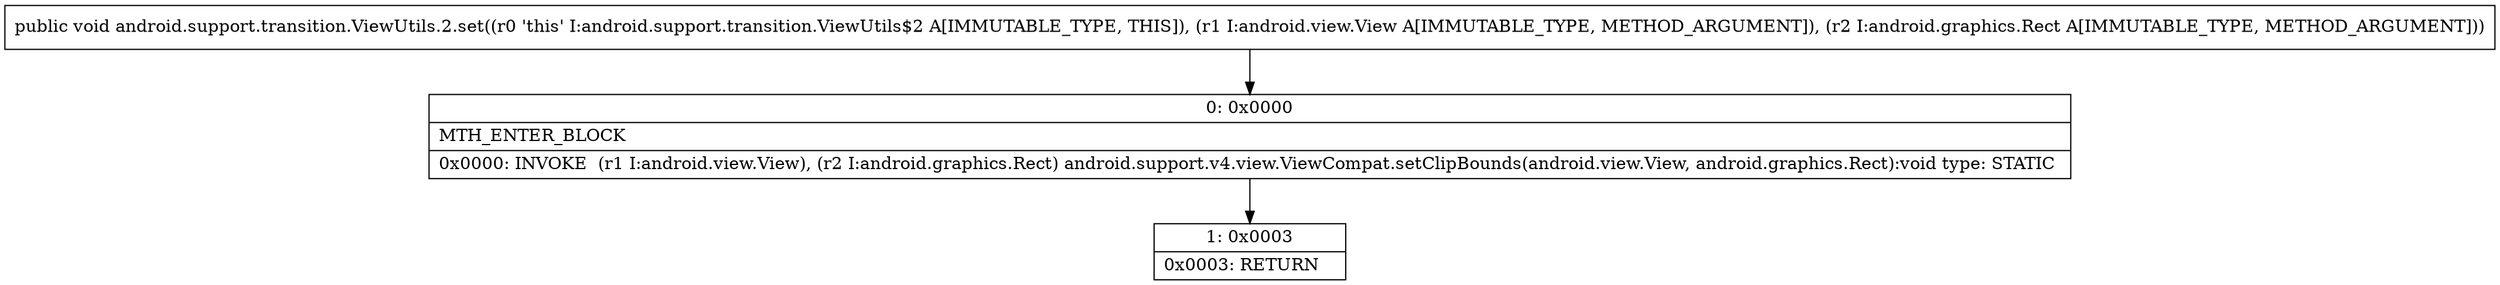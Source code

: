 digraph "CFG forandroid.support.transition.ViewUtils.2.set(Landroid\/view\/View;Landroid\/graphics\/Rect;)V" {
Node_0 [shape=record,label="{0\:\ 0x0000|MTH_ENTER_BLOCK\l|0x0000: INVOKE  (r1 I:android.view.View), (r2 I:android.graphics.Rect) android.support.v4.view.ViewCompat.setClipBounds(android.view.View, android.graphics.Rect):void type: STATIC \l}"];
Node_1 [shape=record,label="{1\:\ 0x0003|0x0003: RETURN   \l}"];
MethodNode[shape=record,label="{public void android.support.transition.ViewUtils.2.set((r0 'this' I:android.support.transition.ViewUtils$2 A[IMMUTABLE_TYPE, THIS]), (r1 I:android.view.View A[IMMUTABLE_TYPE, METHOD_ARGUMENT]), (r2 I:android.graphics.Rect A[IMMUTABLE_TYPE, METHOD_ARGUMENT])) }"];
MethodNode -> Node_0;
Node_0 -> Node_1;
}

